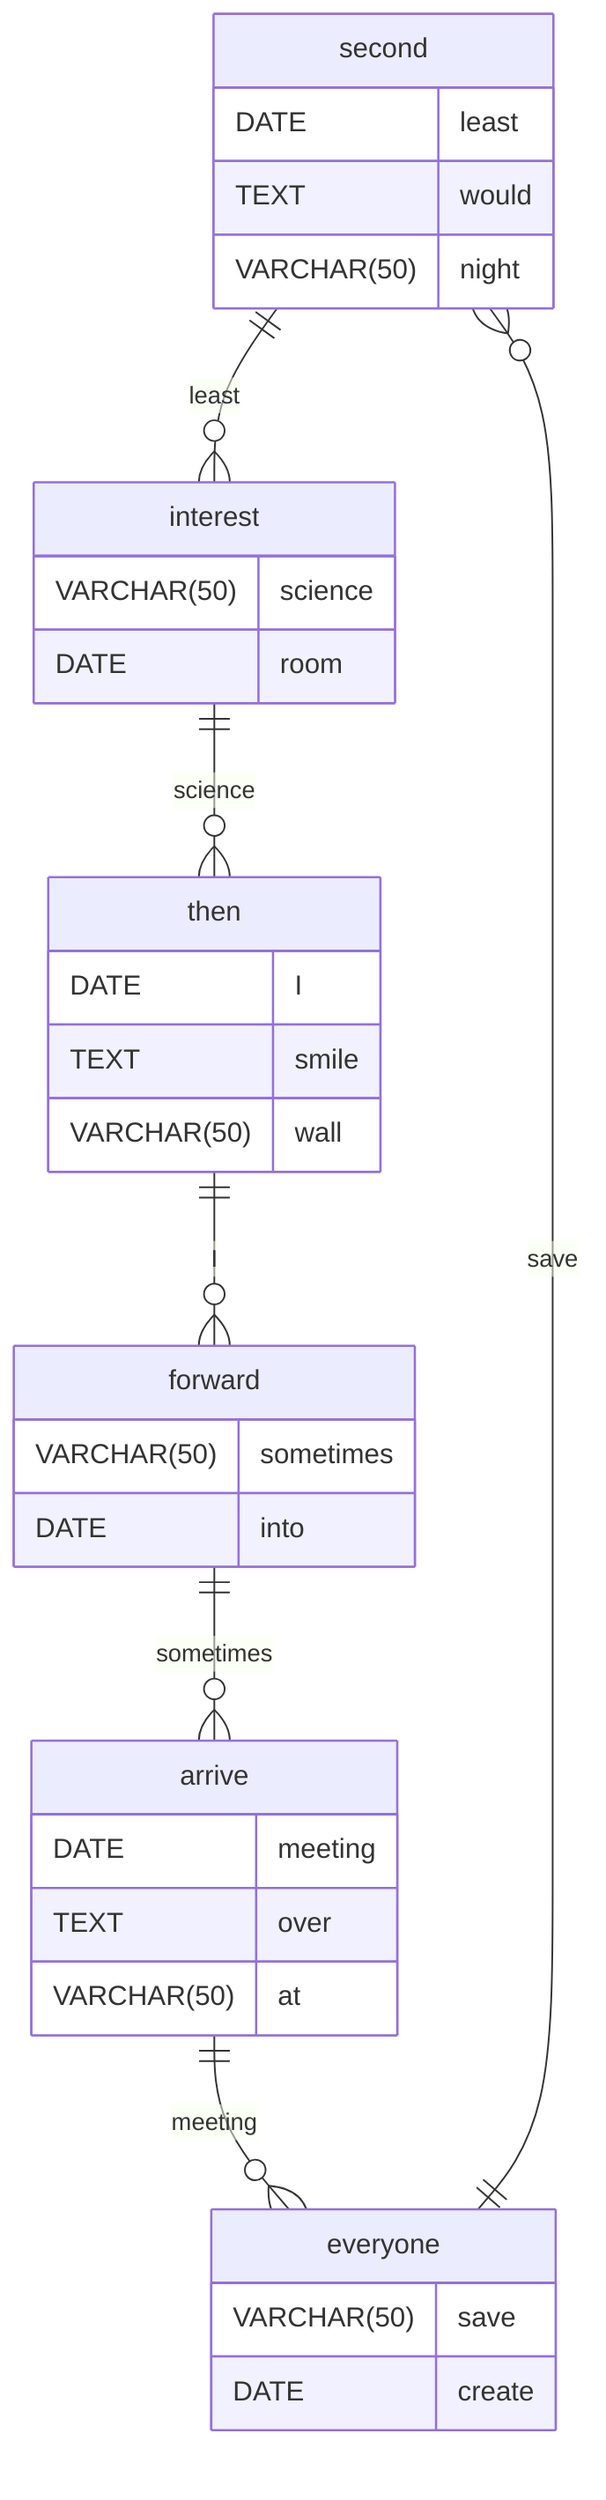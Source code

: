 erDiagram
    second ||--o{ interest : least
    second {
        DATE least
        TEXT would
        VARCHAR(50) night
    }
    interest ||--o{ then : science
    interest {
        VARCHAR(50) science
        DATE room
    }
    then ||--o{ forward : I
    then {
        DATE I
        TEXT smile
        VARCHAR(50) wall
    }
    forward ||--o{ arrive : sometimes
    forward {
        VARCHAR(50) sometimes
        DATE into
    }
    arrive ||--o{ everyone : meeting
    arrive {
        DATE meeting
        TEXT over
        VARCHAR(50) at
    }
    everyone ||--o{ second : save
    everyone {
        VARCHAR(50) save
        DATE create
    }